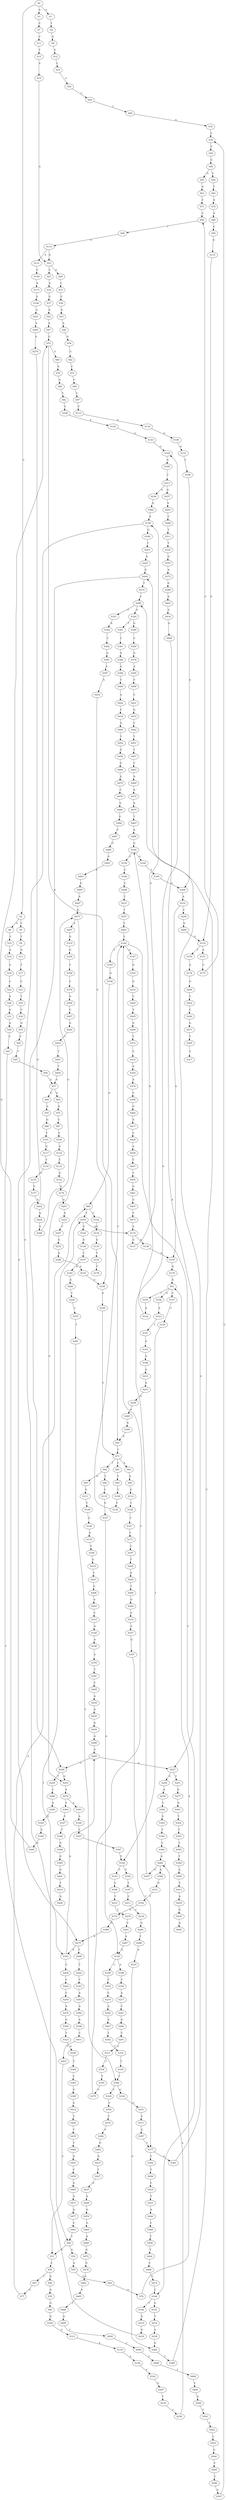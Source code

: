 strict digraph  {
	S0 -> S1 [ label = G ];
	S0 -> S2 [ label = C ];
	S0 -> S3 [ label = A ];
	S1 -> S4 [ label = T ];
	S2 -> S5 [ label = C ];
	S2 -> S6 [ label = G ];
	S3 -> S7 [ label = C ];
	S4 -> S8 [ label = G ];
	S5 -> S9 [ label = T ];
	S6 -> S10 [ label = C ];
	S7 -> S11 [ label = C ];
	S8 -> S12 [ label = G ];
	S9 -> S13 [ label = G ];
	S10 -> S14 [ label = A ];
	S11 -> S15 [ label = T ];
	S12 -> S16 [ label = C ];
	S13 -> S17 [ label = T ];
	S14 -> S18 [ label = A ];
	S15 -> S19 [ label = A ];
	S16 -> S20 [ label = G ];
	S17 -> S21 [ label = C ];
	S18 -> S22 [ label = C ];
	S19 -> S23 [ label = G ];
	S20 -> S24 [ label = C ];
	S21 -> S25 [ label = T ];
	S22 -> S26 [ label = A ];
	S23 -> S27 [ label = C ];
	S23 -> S28 [ label = A ];
	S24 -> S29 [ label = T ];
	S25 -> S30 [ label = C ];
	S26 -> S31 [ label = A ];
	S27 -> S32 [ label = A ];
	S28 -> S33 [ label = T ];
	S29 -> S34 [ label = A ];
	S30 -> S35 [ label = G ];
	S31 -> S36 [ label = A ];
	S32 -> S37 [ label = G ];
	S33 -> S38 [ label = C ];
	S34 -> S39 [ label = C ];
	S35 -> S40 [ label = C ];
	S36 -> S41 [ label = C ];
	S37 -> S42 [ label = A ];
	S38 -> S43 [ label = G ];
	S39 -> S44 [ label = C ];
	S40 -> S45 [ label = T ];
	S41 -> S46 [ label = T ];
	S42 -> S47 [ label = A ];
	S43 -> S48 [ label = A ];
	S44 -> S49 [ label = G ];
	S45 -> S50 [ label = T ];
	S46 -> S51 [ label = C ];
	S46 -> S52 [ label = A ];
	S47 -> S53 [ label = G ];
	S48 -> S54 [ label = G ];
	S49 -> S55 [ label = G ];
	S49 -> S56 [ label = T ];
	S50 -> S57 [ label = G ];
	S51 -> S58 [ label = C ];
	S52 -> S59 [ label = A ];
	S53 -> S60 [ label = G ];
	S53 -> S61 [ label = A ];
	S54 -> S62 [ label = C ];
	S55 -> S63 [ label = A ];
	S56 -> S64 [ label = T ];
	S57 -> S65 [ label = G ];
	S57 -> S66 [ label = C ];
	S58 -> S67 [ label = T ];
	S58 -> S68 [ label = G ];
	S59 -> S69 [ label = A ];
	S60 -> S70 [ label = G ];
	S61 -> S71 [ label = C ];
	S62 -> S72 [ label = C ];
	S63 -> S73 [ label = C ];
	S64 -> S74 [ label = A ];
	S65 -> S75 [ label = A ];
	S66 -> S76 [ label = G ];
	S67 -> S77 [ label = G ];
	S68 -> S78 [ label = A ];
	S69 -> S79 [ label = A ];
	S70 -> S80 [ label = G ];
	S71 -> S81 [ label = C ];
	S71 -> S82 [ label = T ];
	S71 -> S83 [ label = A ];
	S72 -> S84 [ label = C ];
	S73 -> S85 [ label = C ];
	S74 -> S86 [ label = A ];
	S75 -> S87 [ label = C ];
	S76 -> S88 [ label = G ];
	S77 -> S89 [ label = G ];
	S78 -> S90 [ label = G ];
	S79 -> S91 [ label = A ];
	S80 -> S92 [ label = T ];
	S81 -> S93 [ label = T ];
	S82 -> S94 [ label = T ];
	S82 -> S95 [ label = A ];
	S83 -> S96 [ label = G ];
	S84 -> S97 [ label = C ];
	S85 -> S98 [ label = T ];
	S86 -> S99 [ label = C ];
	S87 -> S100 [ label = T ];
	S88 -> S101 [ label = T ];
	S89 -> S102 [ label = C ];
	S89 -> S103 [ label = T ];
	S90 -> S104 [ label = G ];
	S91 -> S105 [ label = T ];
	S91 -> S106 [ label = G ];
	S91 -> S107 [ label = C ];
	S92 -> S108 [ label = C ];
	S93 -> S109 [ label = T ];
	S94 -> S110 [ label = C ];
	S95 -> S111 [ label = G ];
	S96 -> S112 [ label = G ];
	S97 -> S113 [ label = T ];
	S98 -> S114 [ label = A ];
	S99 -> S115 [ label = G ];
	S100 -> S116 [ label = G ];
	S101 -> S117 [ label = G ];
	S102 -> S118 [ label = G ];
	S103 -> S119 [ label = A ];
	S103 -> S120 [ label = G ];
	S104 -> S121 [ label = G ];
	S105 -> S122 [ label = A ];
	S106 -> S123 [ label = A ];
	S107 -> S124 [ label = C ];
	S108 -> S125 [ label = A ];
	S109 -> S126 [ label = C ];
	S110 -> S127 [ label = G ];
	S111 -> S128 [ label = T ];
	S112 -> S129 [ label = T ];
	S113 -> S130 [ label = A ];
	S114 -> S23 [ label = G ];
	S114 -> S131 [ label = A ];
	S115 -> S132 [ label = G ];
	S116 -> S133 [ label = C ];
	S117 -> S134 [ label = T ];
	S118 -> S135 [ label = G ];
	S119 -> S136 [ label = A ];
	S119 -> S137 [ label = G ];
	S120 -> S138 [ label = A ];
	S121 -> S139 [ label = A ];
	S122 -> S140 [ label = G ];
	S123 -> S141 [ label = T ];
	S124 -> S142 [ label = T ];
	S125 -> S143 [ label = G ];
	S126 -> S144 [ label = C ];
	S127 -> S145 [ label = A ];
	S128 -> S146 [ label = A ];
	S129 -> S147 [ label = T ];
	S130 -> S148 [ label = G ];
	S131 -> S149 [ label = C ];
	S132 -> S150 [ label = T ];
	S132 -> S151 [ label = A ];
	S133 -> S152 [ label = G ];
	S134 -> S153 [ label = G ];
	S135 -> S154 [ label = T ];
	S136 -> S155 [ label = A ];
	S137 -> S156 [ label = A ];
	S138 -> S157 [ label = T ];
	S139 -> S158 [ label = A ];
	S140 -> S159 [ label = C ];
	S140 -> S160 [ label = G ];
	S141 -> S161 [ label = A ];
	S142 -> S162 [ label = T ];
	S142 -> S163 [ label = C ];
	S143 -> S164 [ label = G ];
	S144 -> S165 [ label = T ];
	S144 -> S166 [ label = C ];
	S144 -> S167 [ label = G ];
	S145 -> S168 [ label = A ];
	S145 -> S169 [ label = C ];
	S146 -> S170 [ label = A ];
	S147 -> S171 [ label = C ];
	S148 -> S172 [ label = G ];
	S149 -> S173 [ label = A ];
	S150 -> S174 [ label = A ];
	S151 -> S175 [ label = C ];
	S152 -> S176 [ label = G ];
	S153 -> S177 [ label = G ];
	S154 -> S178 [ label = T ];
	S155 -> S179 [ label = A ];
	S156 -> S180 [ label = G ];
	S156 -> S181 [ label = A ];
	S157 -> S182 [ label = A ];
	S158 -> S183 [ label = C ];
	S159 -> S184 [ label = C ];
	S160 -> S185 [ label = T ];
	S161 -> S186 [ label = A ];
	S162 -> S187 [ label = T ];
	S163 -> S188 [ label = C ];
	S164 -> S189 [ label = G ];
	S165 -> S190 [ label = G ];
	S166 -> S191 [ label = G ];
	S166 -> S192 [ label = T ];
	S167 -> S193 [ label = G ];
	S168 -> S194 [ label = T ];
	S169 -> S195 [ label = C ];
	S170 -> S196 [ label = T ];
	S171 -> S197 [ label = C ];
	S172 -> S198 [ label = T ];
	S173 -> S199 [ label = G ];
	S174 -> S200 [ label = G ];
	S175 -> S85 [ label = C ];
	S176 -> S201 [ label = G ];
	S177 -> S202 [ label = A ];
	S179 -> S91 [ label = A ];
	S180 -> S203 [ label = T ];
	S181 -> S204 [ label = C ];
	S181 -> S205 [ label = A ];
	S182 -> S206 [ label = A ];
	S183 -> S207 [ label = G ];
	S184 -> S208 [ label = C ];
	S185 -> S209 [ label = A ];
	S186 -> S210 [ label = A ];
	S187 -> S211 [ label = C ];
	S188 -> S212 [ label = T ];
	S189 -> S213 [ label = T ];
	S190 -> S89 [ label = G ];
	S191 -> S214 [ label = T ];
	S192 -> S215 [ label = G ];
	S193 -> S216 [ label = G ];
	S194 -> S217 [ label = A ];
	S195 -> S218 [ label = C ];
	S196 -> S219 [ label = A ];
	S197 -> S220 [ label = T ];
	S198 -> S209 [ label = A ];
	S199 -> S221 [ label = A ];
	S200 -> S222 [ label = C ];
	S201 -> S223 [ label = A ];
	S202 -> S224 [ label = A ];
	S203 -> S225 [ label = A ];
	S204 -> S226 [ label = C ];
	S205 -> S227 [ label = A ];
	S205 -> S228 [ label = G ];
	S206 -> S229 [ label = T ];
	S207 -> S230 [ label = T ];
	S208 -> S231 [ label = T ];
	S209 -> S232 [ label = A ];
	S210 -> S233 [ label = G ];
	S211 -> S234 [ label = C ];
	S212 -> S235 [ label = T ];
	S213 -> S236 [ label = A ];
	S213 -> S237 [ label = G ];
	S214 -> S238 [ label = A ];
	S215 -> S239 [ label = G ];
	S216 -> S240 [ label = C ];
	S217 -> S241 [ label = C ];
	S218 -> S242 [ label = A ];
	S219 -> S243 [ label = T ];
	S220 -> S244 [ label = A ];
	S221 -> S245 [ label = A ];
	S222 -> S246 [ label = C ];
	S223 -> S247 [ label = C ];
	S224 -> S248 [ label = A ];
	S225 -> S249 [ label = G ];
	S226 -> S250 [ label = C ];
	S227 -> S251 [ label = T ];
	S227 -> S252 [ label = C ];
	S228 -> S253 [ label = G ];
	S228 -> S254 [ label = T ];
	S229 -> S255 [ label = T ];
	S230 -> S256 [ label = C ];
	S231 -> S257 [ label = T ];
	S232 -> S258 [ label = C ];
	S232 -> S155 [ label = A ];
	S233 -> S259 [ label = A ];
	S234 -> S260 [ label = G ];
	S235 -> S261 [ label = C ];
	S236 -> S262 [ label = G ];
	S237 -> S263 [ label = A ];
	S238 -> S264 [ label = G ];
	S239 -> S103 [ label = T ];
	S240 -> S265 [ label = T ];
	S241 -> S266 [ label = G ];
	S242 -> S267 [ label = A ];
	S243 -> S268 [ label = G ];
	S244 -> S269 [ label = T ];
	S245 -> S270 [ label = A ];
	S246 -> S271 [ label = G ];
	S247 -> S272 [ label = G ];
	S248 -> S273 [ label = G ];
	S249 -> S274 [ label = T ];
	S249 -> S275 [ label = A ];
	S250 -> S276 [ label = A ];
	S251 -> S277 [ label = G ];
	S252 -> S278 [ label = A ];
	S253 -> S279 [ label = A ];
	S254 -> S280 [ label = C ];
	S255 -> S281 [ label = T ];
	S256 -> S282 [ label = A ];
	S257 -> S283 [ label = C ];
	S258 -> S284 [ label = G ];
	S259 -> S285 [ label = A ];
	S260 -> S286 [ label = T ];
	S261 -> S287 [ label = G ];
	S262 -> S156 [ label = A ];
	S263 -> S288 [ label = C ];
	S264 -> S289 [ label = T ];
	S265 -> S290 [ label = G ];
	S266 -> S291 [ label = C ];
	S267 -> S292 [ label = T ];
	S268 -> S293 [ label = A ];
	S269 -> S294 [ label = G ];
	S270 -> S228 [ label = G ];
	S271 -> S295 [ label = T ];
	S272 -> S296 [ label = A ];
	S273 -> S297 [ label = A ];
	S273 -> S253 [ label = G ];
	S274 -> S298 [ label = C ];
	S275 -> S299 [ label = T ];
	S275 -> S181 [ label = A ];
	S276 -> S300 [ label = G ];
	S277 -> S301 [ label = G ];
	S278 -> S302 [ label = C ];
	S279 -> S303 [ label = A ];
	S279 -> S304 [ label = T ];
	S280 -> S305 [ label = A ];
	S281 -> S306 [ label = T ];
	S282 -> S307 [ label = G ];
	S282 -> S308 [ label = A ];
	S283 -> S144 [ label = C ];
	S284 -> S132 [ label = G ];
	S285 -> S309 [ label = G ];
	S286 -> S310 [ label = A ];
	S287 -> S145 [ label = A ];
	S288 -> S311 [ label = T ];
	S289 -> S298 [ label = C ];
	S290 -> S312 [ label = T ];
	S291 -> S313 [ label = C ];
	S292 -> S314 [ label = T ];
	S293 -> S315 [ label = C ];
	S294 -> S316 [ label = G ];
	S295 -> S317 [ label = T ];
	S296 -> S318 [ label = A ];
	S297 -> S319 [ label = G ];
	S298 -> S320 [ label = G ];
	S298 -> S321 [ label = C ];
	S299 -> S322 [ label = T ];
	S300 -> S323 [ label = T ];
	S301 -> S324 [ label = T ];
	S302 -> S325 [ label = G ];
	S303 -> S326 [ label = A ];
	S304 -> S327 [ label = C ];
	S305 -> S328 [ label = G ];
	S306 -> S329 [ label = C ];
	S306 -> S330 [ label = G ];
	S307 -> S164 [ label = G ];
	S308 -> S331 [ label = G ];
	S309 -> S61 [ label = A ];
	S310 -> S264 [ label = G ];
	S311 -> S332 [ label = T ];
	S312 -> S333 [ label = C ];
	S313 -> S334 [ label = T ];
	S314 -> S335 [ label = T ];
	S315 -> S336 [ label = A ];
	S316 -> S337 [ label = A ];
	S318 -> S338 [ label = G ];
	S319 -> S339 [ label = G ];
	S320 -> S340 [ label = G ];
	S320 -> S341 [ label = T ];
	S321 -> S342 [ label = A ];
	S322 -> S343 [ label = T ];
	S323 -> S344 [ label = G ];
	S324 -> S345 [ label = T ];
	S325 -> S346 [ label = T ];
	S326 -> S347 [ label = C ];
	S327 -> S348 [ label = T ];
	S328 -> S349 [ label = A ];
	S329 -> S350 [ label = T ];
	S330 -> S351 [ label = G ];
	S331 -> S352 [ label = T ];
	S332 -> S353 [ label = G ];
	S333 -> S354 [ label = A ];
	S334 -> S355 [ label = T ];
	S335 -> S306 [ label = T ];
	S336 -> S356 [ label = A ];
	S337 -> S357 [ label = G ];
	S338 -> S358 [ label = A ];
	S339 -> S359 [ label = T ];
	S340 -> S360 [ label = C ];
	S341 -> S361 [ label = T ];
	S342 -> S362 [ label = C ];
	S343 -> S363 [ label = A ];
	S344 -> S364 [ label = T ];
	S345 -> S365 [ label = T ];
	S346 -> S366 [ label = C ];
	S347 -> S367 [ label = C ];
	S348 -> S368 [ label = G ];
	S349 -> S369 [ label = A ];
	S350 -> S370 [ label = C ];
	S351 -> S371 [ label = A ];
	S352 -> S372 [ label = A ];
	S353 -> S373 [ label = A ];
	S354 -> S374 [ label = A ];
	S355 -> S375 [ label = C ];
	S356 -> S376 [ label = A ];
	S357 -> S377 [ label = T ];
	S358 -> S71 [ label = C ];
	S359 -> S378 [ label = C ];
	S360 -> S379 [ label = G ];
	S361 -> S380 [ label = A ];
	S362 -> S381 [ label = G ];
	S363 -> S382 [ label = A ];
	S364 -> S383 [ label = C ];
	S365 -> S384 [ label = T ];
	S366 -> S282 [ label = A ];
	S367 -> S142 [ label = T ];
	S368 -> S385 [ label = G ];
	S369 -> S53 [ label = G ];
	S370 -> S386 [ label = C ];
	S371 -> S387 [ label = G ];
	S372 -> S388 [ label = G ];
	S373 -> S389 [ label = G ];
	S374 -> S390 [ label = C ];
	S375 -> S144 [ label = C ];
	S376 -> S391 [ label = T ];
	S377 -> S392 [ label = C ];
	S377 -> S393 [ label = A ];
	S378 -> S394 [ label = G ];
	S379 -> S395 [ label = A ];
	S380 -> S396 [ label = G ];
	S381 -> S397 [ label = A ];
	S382 -> S398 [ label = A ];
	S383 -> S399 [ label = G ];
	S384 -> S400 [ label = A ];
	S385 -> S401 [ label = G ];
	S386 -> S402 [ label = G ];
	S387 -> S377 [ label = T ];
	S388 -> S275 [ label = A ];
	S389 -> S403 [ label = A ];
	S390 -> S404 [ label = G ];
	S391 -> S405 [ label = T ];
	S392 -> S406 [ label = T ];
	S393 -> S249 [ label = G ];
	S394 -> S407 [ label = C ];
	S395 -> S408 [ label = C ];
	S396 -> S409 [ label = T ];
	S397 -> S410 [ label = A ];
	S398 -> S411 [ label = C ];
	S399 -> S412 [ label = G ];
	S400 -> S413 [ label = T ];
	S401 -> S414 [ label = T ];
	S402 -> S415 [ label = G ];
	S403 -> S416 [ label = A ];
	S404 -> S417 [ label = A ];
	S405 -> S418 [ label = A ];
	S406 -> S419 [ label = C ];
	S407 -> S420 [ label = G ];
	S408 -> S421 [ label = C ];
	S409 -> S422 [ label = A ];
	S410 -> S338 [ label = G ];
	S411 -> S423 [ label = T ];
	S412 -> S424 [ label = T ];
	S413 -> S425 [ label = A ];
	S414 -> S426 [ label = A ];
	S415 -> S427 [ label = T ];
	S416 -> S428 [ label = A ];
	S417 -> S429 [ label = C ];
	S418 -> S430 [ label = G ];
	S419 -> S431 [ label = T ];
	S420 -> S432 [ label = C ];
	S421 -> S433 [ label = G ];
	S422 -> S434 [ label = C ];
	S423 -> S51 [ label = C ];
	S424 -> S435 [ label = T ];
	S425 -> S436 [ label = G ];
	S427 -> S437 [ label = A ];
	S428 -> S227 [ label = A ];
	S429 -> S438 [ label = A ];
	S430 -> S439 [ label = A ];
	S431 -> S440 [ label = A ];
	S432 -> S441 [ label = T ];
	S433 -> S442 [ label = C ];
	S434 -> S443 [ label = G ];
	S435 -> S444 [ label = T ];
	S436 -> S445 [ label = A ];
	S437 -> S446 [ label = A ];
	S438 -> S447 [ label = C ];
	S439 -> S448 [ label = A ];
	S440 -> S449 [ label = C ];
	S441 -> S450 [ label = T ];
	S442 -> S451 [ label = T ];
	S443 -> S452 [ label = T ];
	S444 -> S453 [ label = G ];
	S446 -> S454 [ label = G ];
	S447 -> S455 [ label = T ];
	S448 -> S205 [ label = A ];
	S449 -> S456 [ label = T ];
	S450 -> S57 [ label = G ];
	S451 -> S457 [ label = T ];
	S452 -> S458 [ label = G ];
	S453 -> S459 [ label = C ];
	S454 -> S460 [ label = G ];
	S455 -> S461 [ label = G ];
	S456 -> S462 [ label = T ];
	S457 -> S463 [ label = C ];
	S458 -> S464 [ label = G ];
	S459 -> S465 [ label = A ];
	S460 -> S466 [ label = A ];
	S461 -> S467 [ label = G ];
	S462 -> S468 [ label = C ];
	S463 -> S469 [ label = A ];
	S464 -> S470 [ label = A ];
	S465 -> S471 [ label = A ];
	S466 -> S472 [ label = G ];
	S467 -> S473 [ label = T ];
	S468 -> S474 [ label = C ];
	S469 -> S475 [ label = A ];
	S470 -> S476 [ label = C ];
	S471 -> S477 [ label = A ];
	S472 -> S478 [ label = G ];
	S473 -> S119 [ label = A ];
	S474 -> S166 [ label = C ];
	S475 -> S479 [ label = A ];
	S476 -> S480 [ label = G ];
	S477 -> S481 [ label = C ];
	S478 -> S482 [ label = A ];
	S479 -> S483 [ label = T ];
	S480 -> S484 [ label = G ];
	S481 -> S46 [ label = T ];
	S482 -> S485 [ label = A ];
	S483 -> S486 [ label = A ];
	S484 -> S487 [ label = C ];
	S485 -> S488 [ label = T ];
	S486 -> S140 [ label = G ];
	S487 -> S489 [ label = G ];
	S488 -> S490 [ label = A ];
	S489 -> S491 [ label = G ];
	S490 -> S492 [ label = T ];
	S491 -> S493 [ label = A ];
	S492 -> S494 [ label = C ];
	S493 -> S495 [ label = A ];
	S494 -> S496 [ label = T ];
	S495 -> S497 [ label = A ];
	S496 -> S498 [ label = T ];
	S497 -> S273 [ label = G ];
	S498 -> S499 [ label = C ];
	S499 -> S500 [ label = A ];
	S500 -> S501 [ label = T ];
	S501 -> S502 [ label = T ];
	S502 -> S503 [ label = C ];
	S503 -> S504 [ label = G ];
	S504 -> S505 [ label = C ];
	S505 -> S506 [ label = T ];
	S506 -> S507 [ label = A ];
	S507 -> S39 [ label = C ];
}
